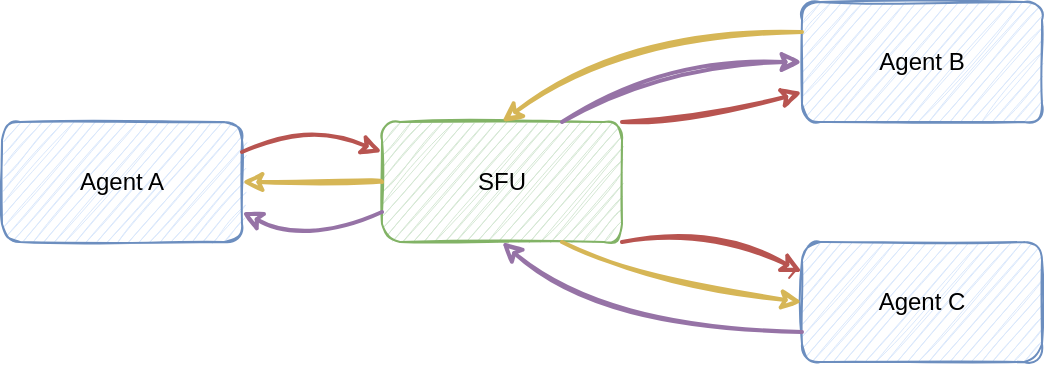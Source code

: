<mxfile version="16.5.5" type="device"><diagram id="cIf01dNkVYxk7HOKTPN7" name="Page-1"><mxGraphModel dx="735" dy="710" grid="1" gridSize="10" guides="1" tooltips="1" connect="1" arrows="1" fold="1" page="1" pageScale="1" pageWidth="827" pageHeight="1169" math="0" shadow="0"><root><mxCell id="0"/><mxCell id="1" parent="0"/><mxCell id="71qGqGd77wRpHhyNh6PC-1" value="Agent A" style="rounded=1;whiteSpace=wrap;html=1;sketch=1;fillColor=#dae8fc;strokeColor=#6c8ebf;" parent="1" vertex="1"><mxGeometry x="100" y="370" width="120" height="60" as="geometry"/></mxCell><mxCell id="71qGqGd77wRpHhyNh6PC-2" value="Agent B" style="rounded=1;whiteSpace=wrap;html=1;sketch=1;fillColor=#dae8fc;strokeColor=#6c8ebf;" parent="1" vertex="1"><mxGeometry x="500" y="310" width="120" height="60" as="geometry"/></mxCell><mxCell id="71qGqGd77wRpHhyNh6PC-4" value="Agent C" style="rounded=1;whiteSpace=wrap;html=1;sketch=1;fillColor=#dae8fc;strokeColor=#6c8ebf;" parent="1" vertex="1"><mxGeometry x="500" y="430" width="120" height="60" as="geometry"/></mxCell><mxCell id="71qGqGd77wRpHhyNh6PC-5" value="SFU" style="rounded=1;whiteSpace=wrap;html=1;sketch=1;fillColor=#d5e8d4;strokeColor=#82b366;" parent="1" vertex="1"><mxGeometry x="290" y="370" width="120" height="60" as="geometry"/></mxCell><mxCell id="71qGqGd77wRpHhyNh6PC-6" value="" style="curved=1;endArrow=classic;html=1;rounded=1;sketch=1;exitX=1;exitY=0.25;exitDx=0;exitDy=0;entryX=0;entryY=0.25;entryDx=0;entryDy=0;fillColor=#f8cecc;strokeColor=#b85450;strokeWidth=2;" parent="1" source="71qGqGd77wRpHhyNh6PC-1" target="71qGqGd77wRpHhyNh6PC-5" edge="1"><mxGeometry width="50" height="50" relative="1" as="geometry"><mxPoint x="280" y="520" as="sourcePoint"/><mxPoint x="330" y="470" as="targetPoint"/><Array as="points"><mxPoint x="250" y="370"/></Array></mxGeometry></mxCell><mxCell id="71qGqGd77wRpHhyNh6PC-7" value="" style="curved=1;endArrow=classic;html=1;rounded=1;sketch=1;entryX=1;entryY=0.75;entryDx=0;entryDy=0;exitX=0;exitY=0.75;exitDx=0;exitDy=0;strokeWidth=2;fillColor=#e1d5e7;strokeColor=#9673a6;" parent="1" source="71qGqGd77wRpHhyNh6PC-5" target="71qGqGd77wRpHhyNh6PC-1" edge="1"><mxGeometry width="50" height="50" relative="1" as="geometry"><mxPoint x="300" y="470" as="sourcePoint"/><mxPoint x="290" y="425" as="targetPoint"/><Array as="points"><mxPoint x="250" y="430"/></Array></mxGeometry></mxCell><mxCell id="71qGqGd77wRpHhyNh6PC-8" value="" style="curved=1;endArrow=classic;html=1;rounded=1;sketch=1;entryX=1;entryY=0.5;entryDx=0;entryDy=0;exitX=0;exitY=0.5;exitDx=0;exitDy=0;strokeWidth=2;fillColor=#fff2cc;strokeColor=#d6b656;" parent="1" source="71qGqGd77wRpHhyNh6PC-5" target="71qGqGd77wRpHhyNh6PC-1" edge="1"><mxGeometry width="50" height="50" relative="1" as="geometry"><mxPoint x="300" y="425" as="sourcePoint"/><mxPoint x="230" y="425" as="targetPoint"/><Array as="points"/></mxGeometry></mxCell><mxCell id="71qGqGd77wRpHhyNh6PC-9" value="" style="curved=1;endArrow=classic;html=1;rounded=1;sketch=1;exitX=1;exitY=0;exitDx=0;exitDy=0;entryX=0;entryY=0.75;entryDx=0;entryDy=0;fillColor=#f8cecc;strokeColor=#b85450;strokeWidth=2;" parent="1" source="71qGqGd77wRpHhyNh6PC-5" target="71qGqGd77wRpHhyNh6PC-2" edge="1"><mxGeometry width="50" height="50" relative="1" as="geometry"><mxPoint x="420" y="370" as="sourcePoint"/><mxPoint x="490" y="370" as="targetPoint"/><Array as="points"><mxPoint x="450" y="370"/></Array></mxGeometry></mxCell><mxCell id="71qGqGd77wRpHhyNh6PC-10" value="" style="curved=1;endArrow=classic;html=1;rounded=1;sketch=1;exitX=1;exitY=1;exitDx=0;exitDy=0;entryX=0;entryY=0.25;entryDx=0;entryDy=0;fillColor=#f8cecc;strokeColor=#b85450;strokeWidth=2;" parent="1" source="71qGqGd77wRpHhyNh6PC-5" target="71qGqGd77wRpHhyNh6PC-4" edge="1"><mxGeometry width="50" height="50" relative="1" as="geometry"><mxPoint x="420" y="380" as="sourcePoint"/><mxPoint x="510" y="365" as="targetPoint"/><Array as="points"><mxPoint x="450" y="420"/></Array></mxGeometry></mxCell><mxCell id="71qGqGd77wRpHhyNh6PC-11" value="" style="curved=1;endArrow=classic;html=1;rounded=1;sketch=1;entryX=0;entryY=0.5;entryDx=0;entryDy=0;exitX=0.75;exitY=0;exitDx=0;exitDy=0;strokeWidth=2;fillColor=#e1d5e7;strokeColor=#9673a6;" parent="1" source="71qGqGd77wRpHhyNh6PC-5" target="71qGqGd77wRpHhyNh6PC-2" edge="1"><mxGeometry width="50" height="50" relative="1" as="geometry"><mxPoint x="300" y="425" as="sourcePoint"/><mxPoint x="230" y="425" as="targetPoint"/><Array as="points"><mxPoint x="430" y="340"/></Array></mxGeometry></mxCell><mxCell id="71qGqGd77wRpHhyNh6PC-12" value="" style="curved=1;endArrow=classic;html=1;rounded=1;sketch=1;entryX=0.5;entryY=0;entryDx=0;entryDy=0;exitX=0;exitY=0.25;exitDx=0;exitDy=0;strokeWidth=2;fillColor=#fff2cc;strokeColor=#d6b656;" parent="1" source="71qGqGd77wRpHhyNh6PC-2" target="71qGqGd77wRpHhyNh6PC-5" edge="1"><mxGeometry width="50" height="50" relative="1" as="geometry"><mxPoint x="470" y="320" as="sourcePoint"/><mxPoint x="400" y="320" as="targetPoint"/><Array as="points"><mxPoint x="410" y="325"/></Array></mxGeometry></mxCell><mxCell id="71qGqGd77wRpHhyNh6PC-13" value="" style="curved=1;endArrow=classic;html=1;rounded=1;sketch=1;entryX=0.5;entryY=1;entryDx=0;entryDy=0;exitX=0;exitY=0.75;exitDx=0;exitDy=0;strokeWidth=2;fillColor=#e1d5e7;strokeColor=#9673a6;" parent="1" source="71qGqGd77wRpHhyNh6PC-4" target="71qGqGd77wRpHhyNh6PC-5" edge="1"><mxGeometry width="50" height="50" relative="1" as="geometry"><mxPoint x="390" y="380" as="sourcePoint"/><mxPoint x="510" y="350" as="targetPoint"/><Array as="points"><mxPoint x="400" y="475"/></Array></mxGeometry></mxCell><mxCell id="71qGqGd77wRpHhyNh6PC-14" value="" style="curved=1;endArrow=classic;html=1;rounded=1;sketch=1;entryX=0;entryY=0.5;entryDx=0;entryDy=0;exitX=0.75;exitY=1;exitDx=0;exitDy=0;strokeWidth=2;fillColor=#fff2cc;strokeColor=#d6b656;" parent="1" source="71qGqGd77wRpHhyNh6PC-5" target="71qGqGd77wRpHhyNh6PC-4" edge="1"><mxGeometry width="50" height="50" relative="1" as="geometry"><mxPoint x="510" y="335" as="sourcePoint"/><mxPoint x="360" y="380" as="targetPoint"/><Array as="points"><mxPoint x="420" y="450"/></Array></mxGeometry></mxCell></root></mxGraphModel></diagram></mxfile>